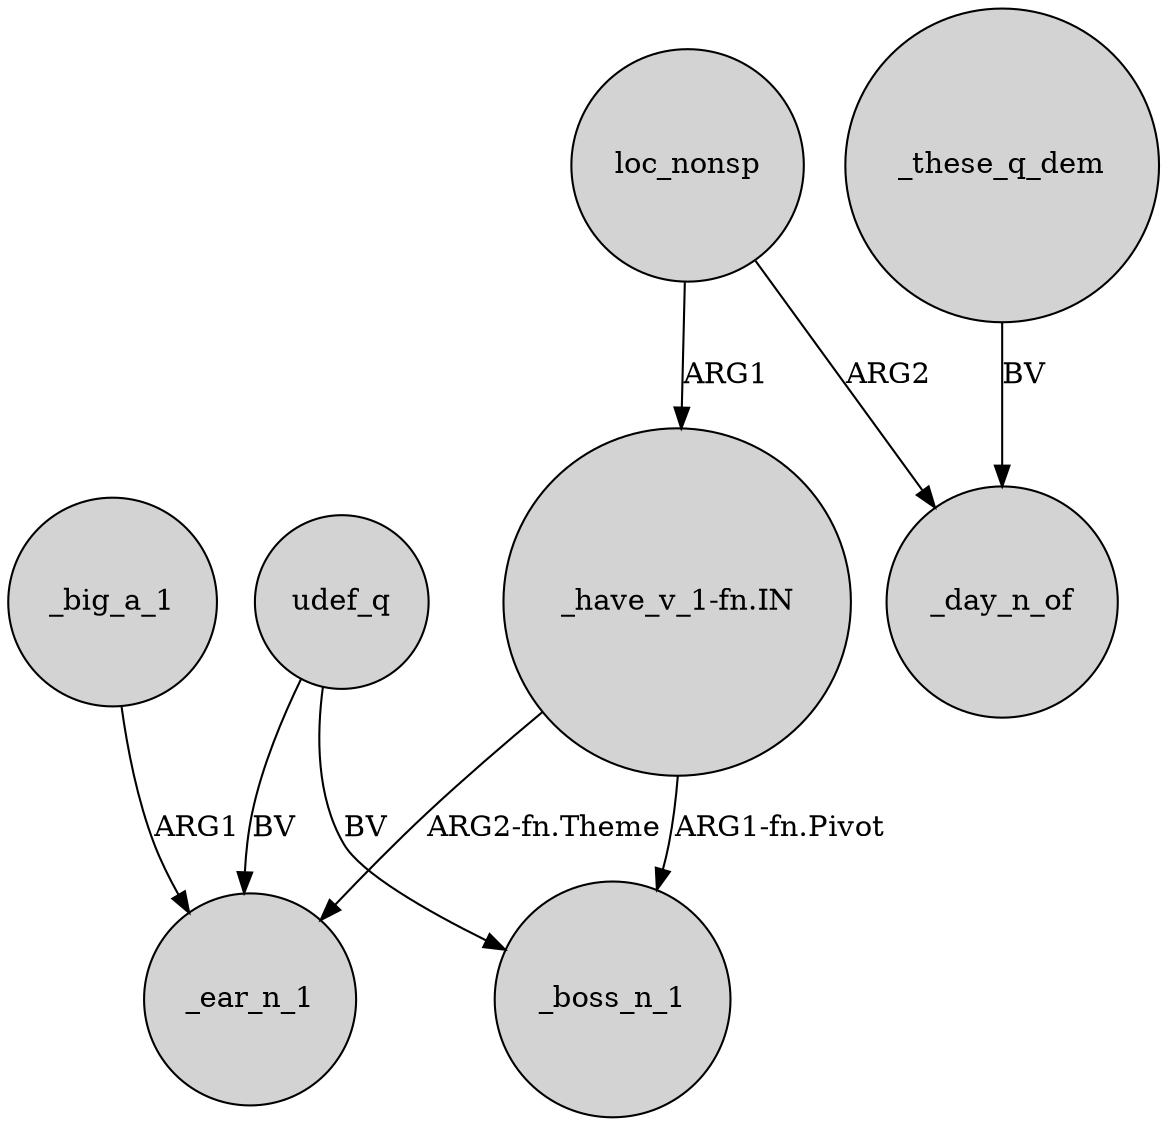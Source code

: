 digraph {
	node [shape=circle style=filled]
	"_have_v_1-fn.IN" -> _boss_n_1 [label="ARG1-fn.Pivot"]
	_big_a_1 -> _ear_n_1 [label=ARG1]
	"_have_v_1-fn.IN" -> _ear_n_1 [label="ARG2-fn.Theme"]
	udef_q -> _ear_n_1 [label=BV]
	_these_q_dem -> _day_n_of [label=BV]
	udef_q -> _boss_n_1 [label=BV]
	loc_nonsp -> "_have_v_1-fn.IN" [label=ARG1]
	loc_nonsp -> _day_n_of [label=ARG2]
}
